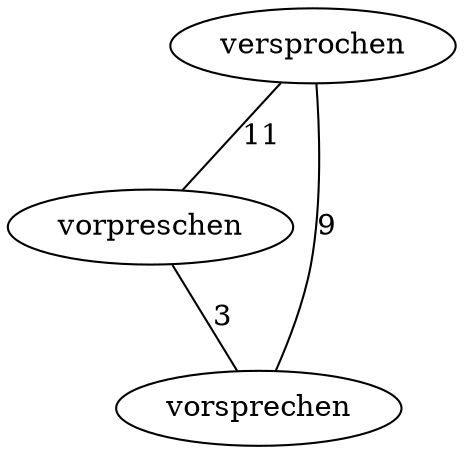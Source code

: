 graph {
	versprochen -- vorpreschen [ label="11" ];
	versprochen -- vorsprechen [ label="9" ];
	vorpreschen -- vorsprechen [ label="3" ];
}